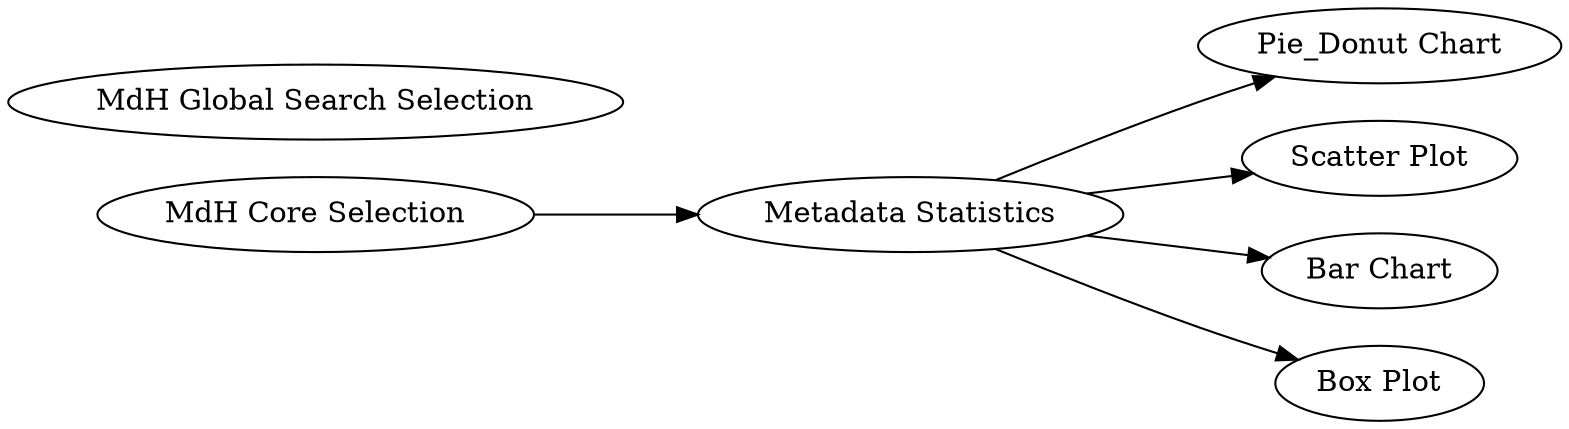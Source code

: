 digraph {
	20 [label="Pie_Donut Chart"]
	28 [label="Scatter Plot"]
	29 [label="Bar Chart"]
	30 [label="Box Plot"]
	35 [label="Metadata Statistics"]
	36 [label="MdH Core Selection"]
	38 [label="MdH Global Search Selection"]
	35 -> 20
	35 -> 30
	35 -> 29
	35 -> 28
	36 -> 35
	rankdir=LR
}
